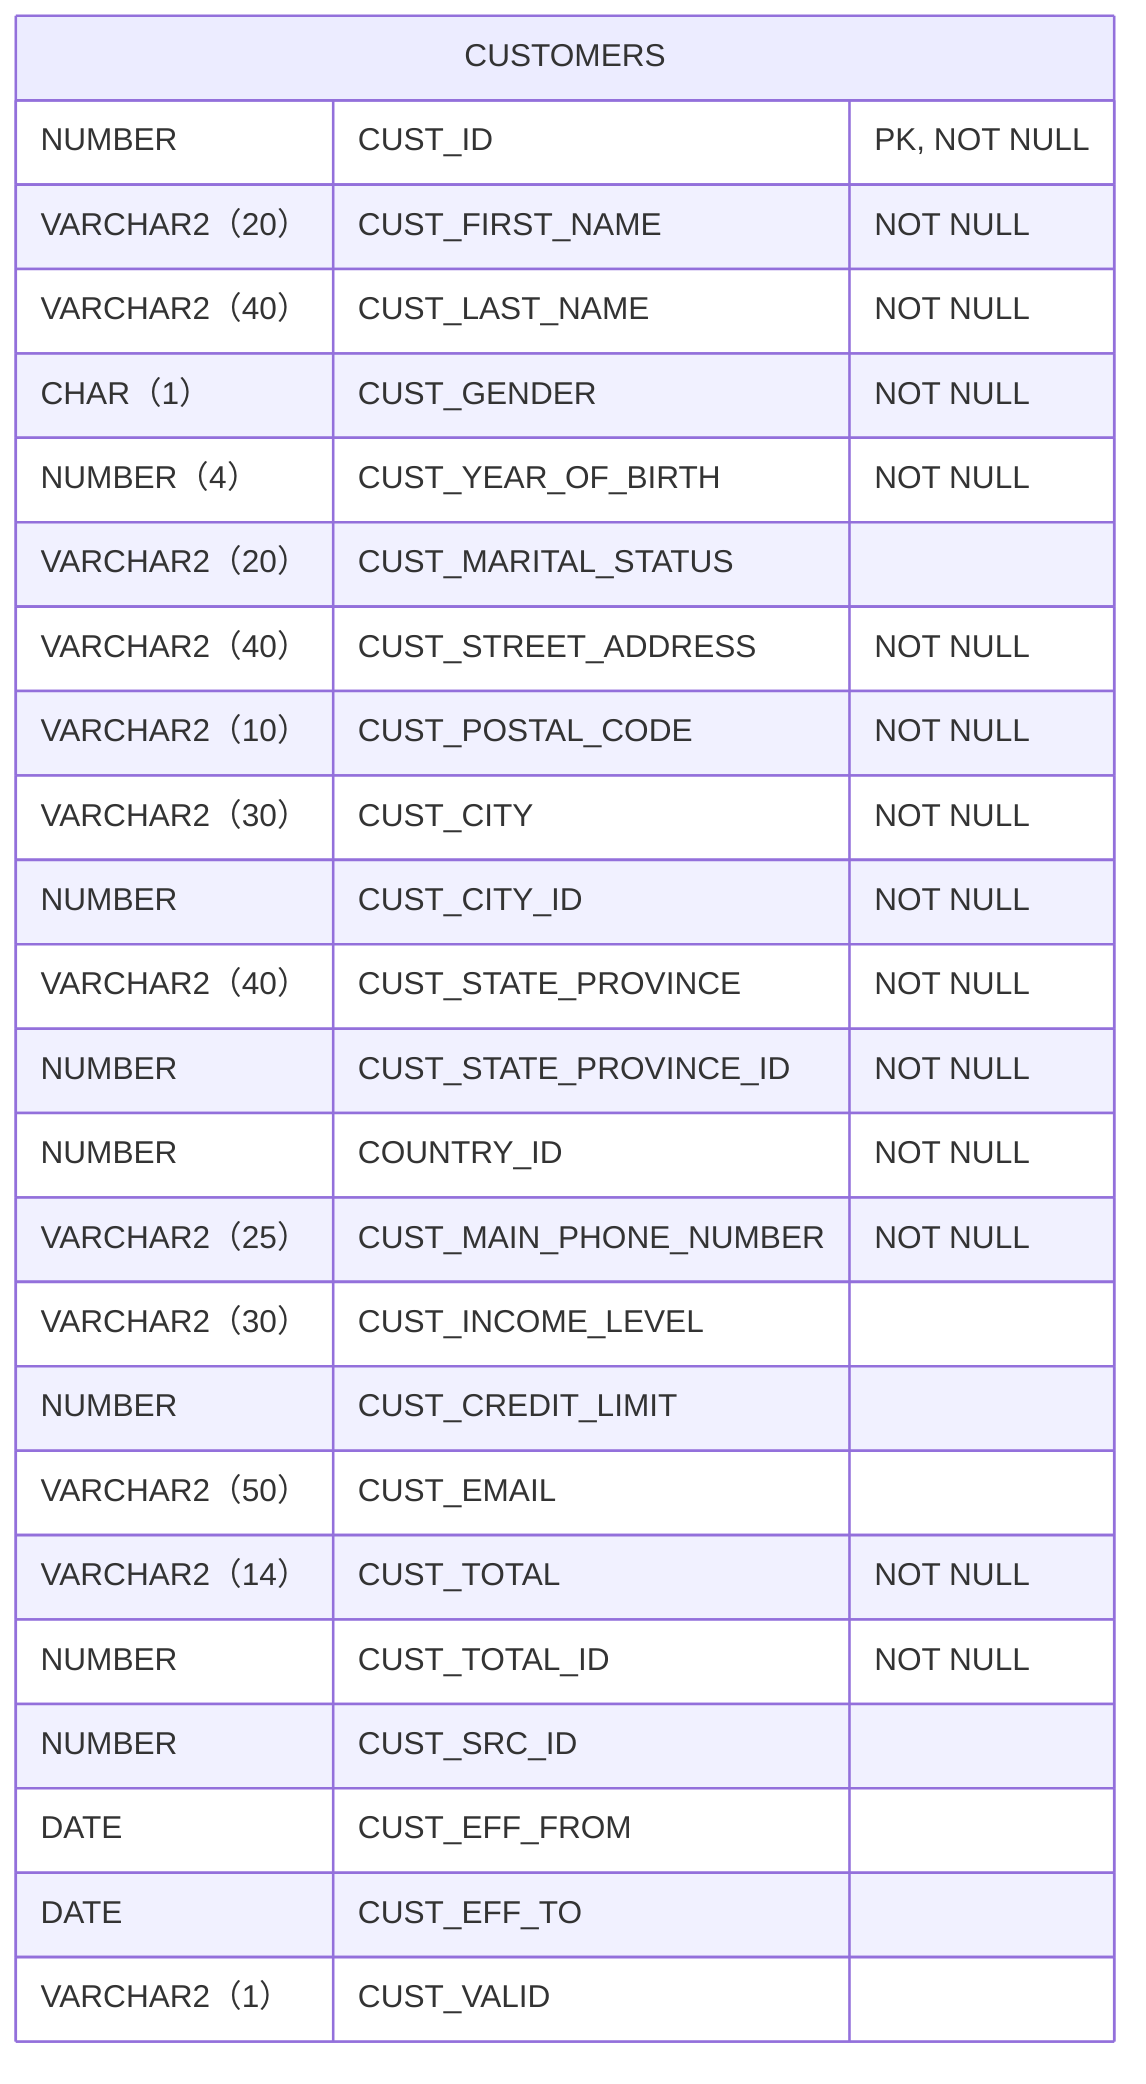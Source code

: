 erDiagram
    CUSTOMERS {
        NUMBER CUST_ID "PK, NOT NULL"
        VARCHAR2（20） CUST_FIRST_NAME "NOT NULL"
        VARCHAR2（40） CUST_LAST_NAME "NOT NULL"
        CHAR（1） CUST_GENDER "NOT NULL"
        NUMBER（4） CUST_YEAR_OF_BIRTH "NOT NULL"
        VARCHAR2（20） CUST_MARITAL_STATUS
        VARCHAR2（40） CUST_STREET_ADDRESS "NOT NULL"
        VARCHAR2（10） CUST_POSTAL_CODE "NOT NULL"
        VARCHAR2（30） CUST_CITY "NOT NULL"
        NUMBER CUST_CITY_ID "NOT NULL"
        VARCHAR2（40） CUST_STATE_PROVINCE "NOT NULL"
        NUMBER CUST_STATE_PROVINCE_ID "NOT NULL"
        NUMBER COUNTRY_ID "NOT NULL"
        VARCHAR2（25） CUST_MAIN_PHONE_NUMBER "NOT NULL"
        VARCHAR2（30） CUST_INCOME_LEVEL
        NUMBER CUST_CREDIT_LIMIT
        VARCHAR2（50） CUST_EMAIL
        VARCHAR2（14） CUST_TOTAL "NOT NULL"
        NUMBER CUST_TOTAL_ID "NOT NULL"
        NUMBER CUST_SRC_ID
        DATE CUST_EFF_FROM
        DATE CUST_EFF_TO
        VARCHAR2（1） CUST_VALID
    }